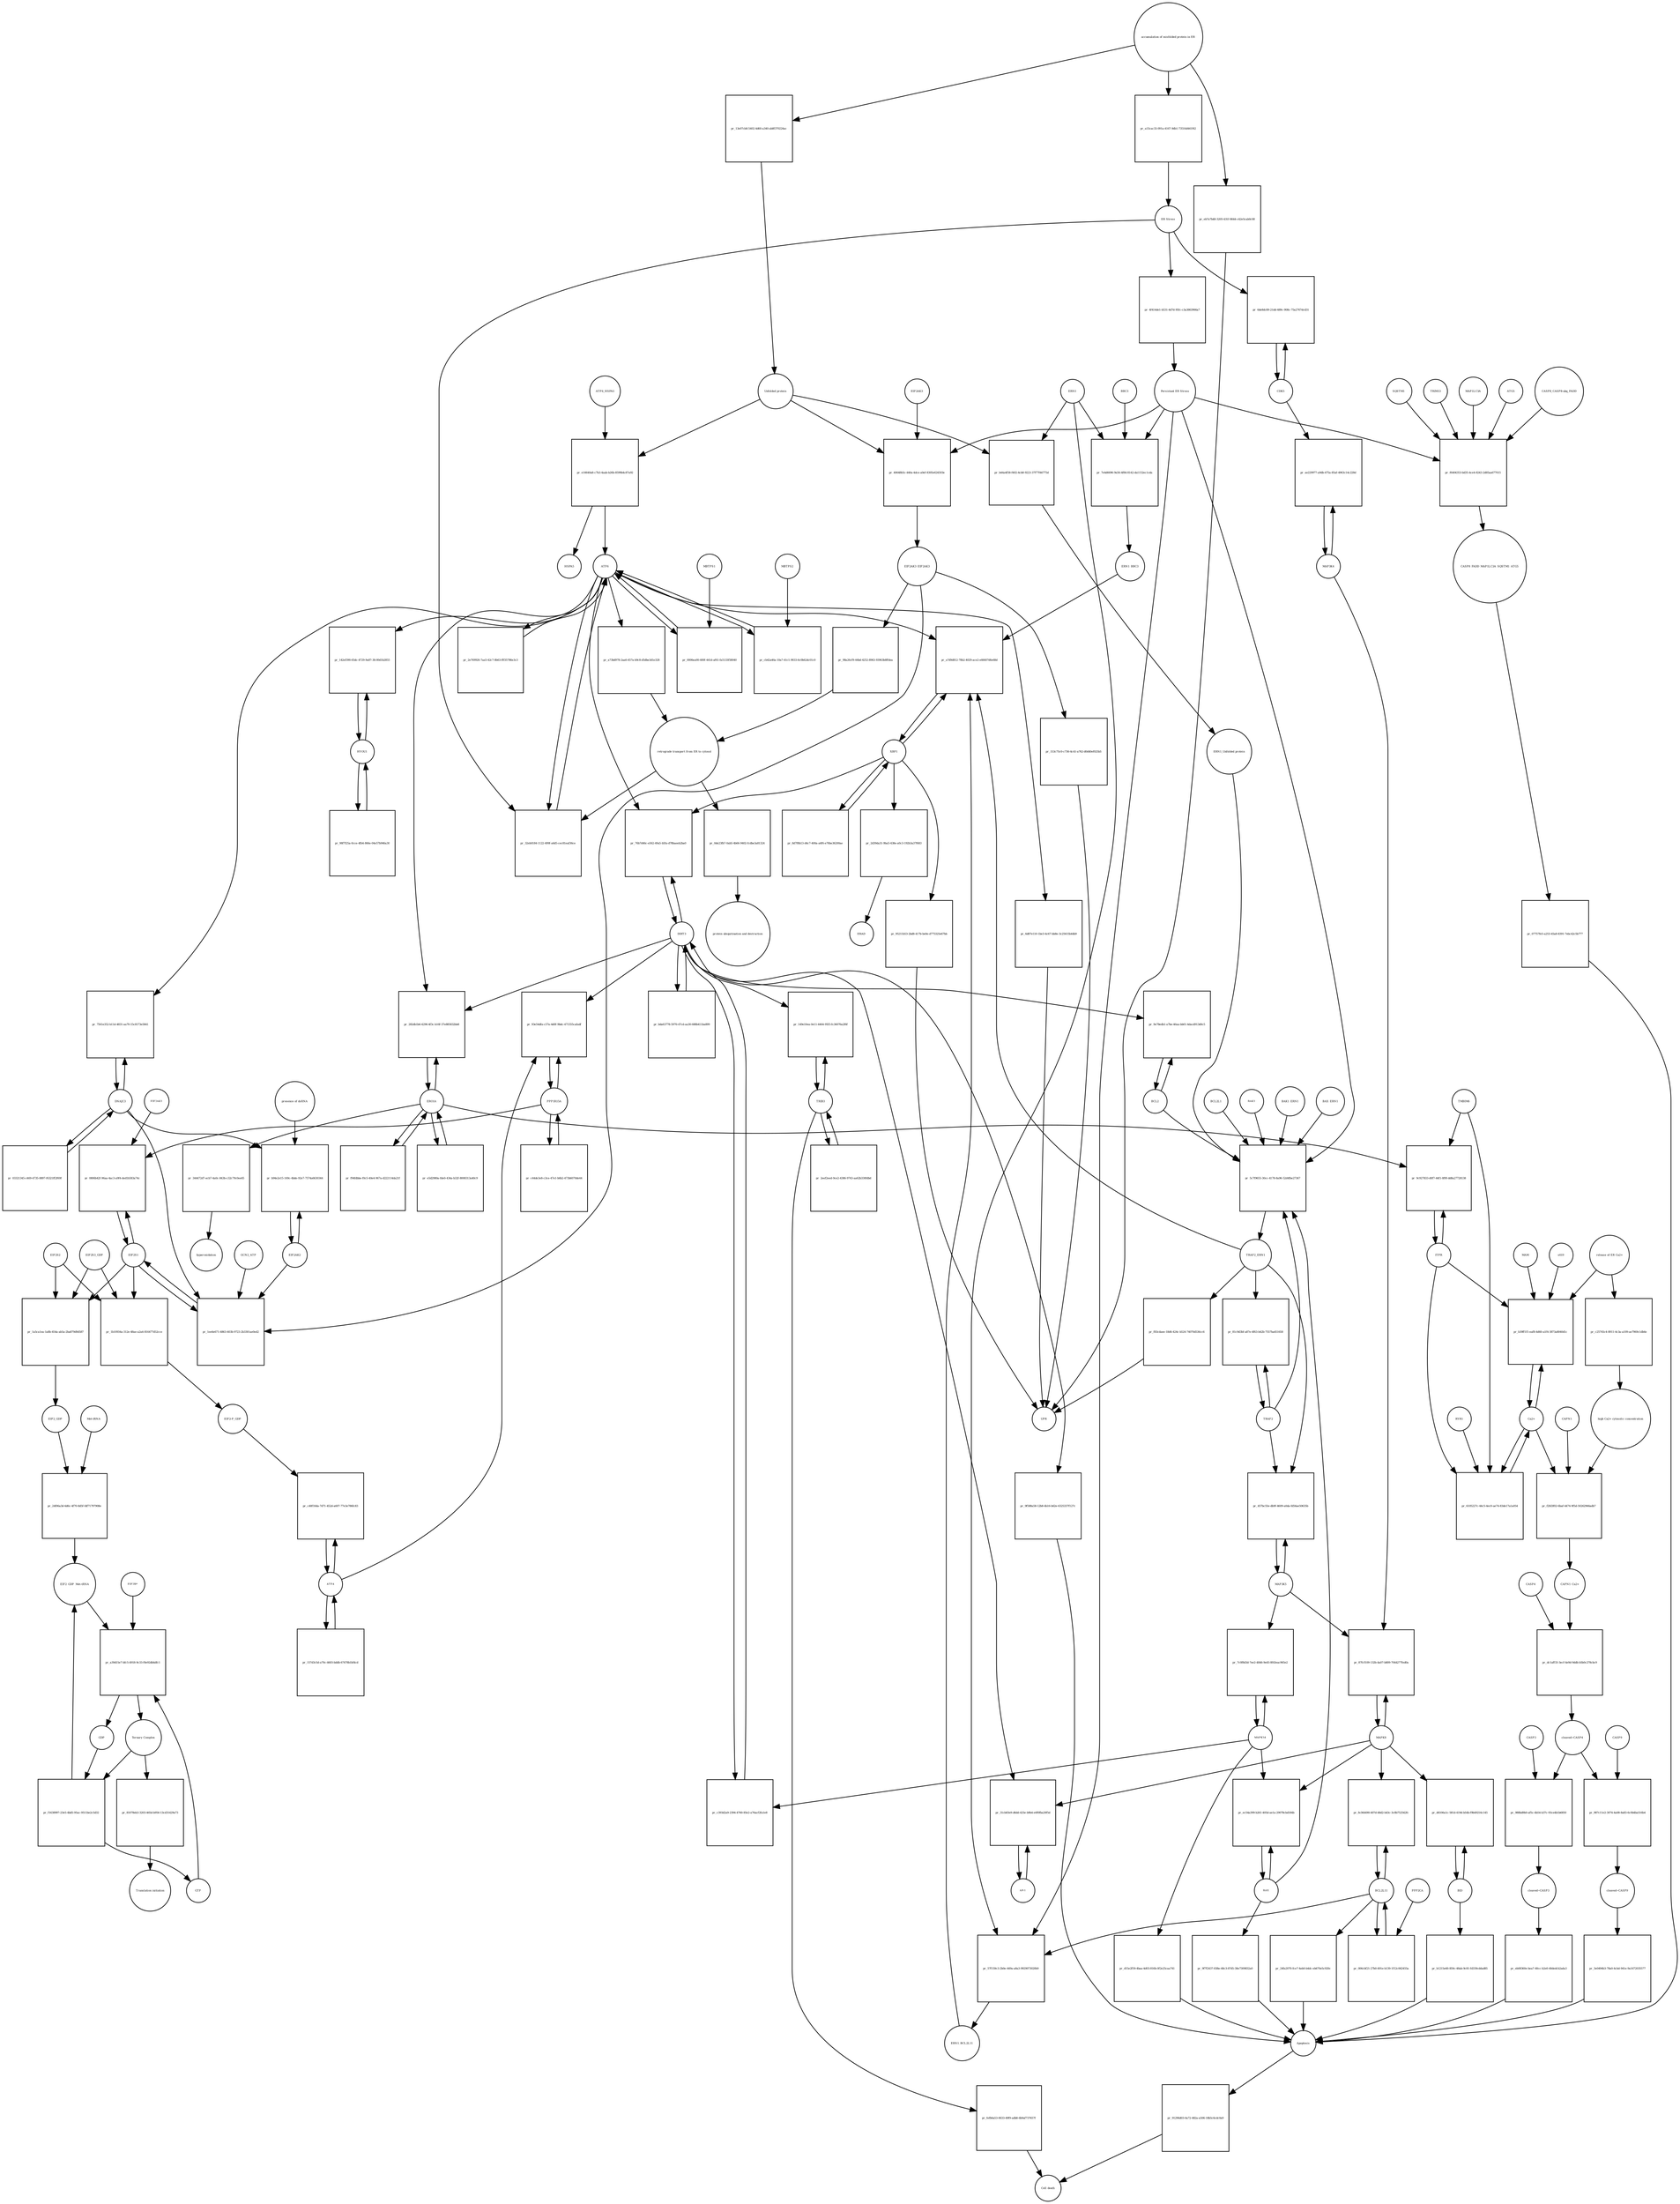 strict digraph  {
ATF6_HSPA5 [annotation="", bipartite=0, cls=complex, fontsize=4, label=ATF6_HSPA5, shape=circle];
"pr_e16640a8-c7b3-4aab-b26b-8599b4c87a92" [annotation="", bipartite=1, cls=process, fontsize=4, label="pr_e16640a8-c7b3-4aab-b26b-8599b4c87a92", shape=square];
ATF6 [annotation="urn_miriam_hgnc.symbol_ATF6", bipartite=0, cls=macromolecule, fontsize=4, label=ATF6, shape=circle];
HSPA5 [annotation="urn_miriam_hgnc.symbol_HSPA5", bipartite=0, cls=macromolecule, fontsize=4, label=HSPA5, shape=circle];
"Unfolded protein" [annotation="", bipartite=0, cls=macromolecule, fontsize=4, label="Unfolded protein", shape=circle];
ERN1 [annotation="urn_miriam_hgnc.symbol_ERN1", bipartite=0, cls=macromolecule, fontsize=4, label=ERN1, shape=circle];
"pr_b44a4f58-f402-4cb8-9223-37f77f46775d" [annotation="", bipartite=1, cls=process, fontsize=4, label="pr_b44a4f58-f402-4cb8-9223-37f77f46775d", shape=square];
"ERN1_Unfolded protein" [annotation="", bipartite=0, cls=complex, fontsize=4, label="ERN1_Unfolded protein", shape=circle];
EIF2AK3_EIF2AK3 [annotation="", bipartite=0, cls=complex, fontsize=4, label=EIF2AK3_EIF2AK3, shape=circle];
"pr_98a26cf9-44bd-4252-8963-93963b8ffdea" [annotation="", bipartite=1, cls=process, fontsize=4, label="pr_98a26cf9-44bd-4252-8963-93963b8ffdea", shape=square];
"retrograde transport from ER to cytosol" [annotation="", bipartite=0, cls=phenotype, fontsize=4, label="retrograde transport from ER to cytosol", shape=circle];
"pr_a73bd978-2aa6-457a-b9c8-d5dbe3d1e328" [annotation="", bipartite=1, cls=process, fontsize=4, label="pr_a73bd978-2aa6-457a-b9c8-d5dbe3d1e328", shape=square];
"pr_0de23fb7-0ab5-4b66-9402-fcdbe3a81324" [annotation="", bipartite=1, cls=process, fontsize=4, label="pr_0de23fb7-0ab5-4b66-9402-fcdbe3a81324", shape=square];
"protein ubiquitination and destruction" [annotation="", bipartite=0, cls=phenotype, fontsize=4, label="protein ubiquitination and destruction", shape=circle];
"pr_5c7f9655-30cc-4178-8a96-52d4fbe27367" [annotation="", bipartite=1, cls=process, fontsize=4, label="pr_5c7f9655-30cc-4178-8a96-52d4fbe27367", shape=square];
TRAF2_ERN1 [annotation="", bipartite=0, cls=complex, fontsize=4, label=TRAF2_ERN1, shape=circle];
BAK1_ERN1 [annotation="", bipartite=0, cls=complex, fontsize=4, label=BAK1_ERN1, shape=circle];
BAX_ERN1 [annotation="", bipartite=0, cls=complex, fontsize=4, label=BAX_ERN1, shape=circle];
BCL2 [annotation="urn_miriam_hgnc.symbol_BCL2", bipartite=0, cls="nucleic acid feature", fontsize=4, label=BCL2, shape=circle];
BCL2L1 [annotation="urn_miriam_hgnc.symbol_BCL2L1", bipartite=0, cls=macromolecule, fontsize=4, label=BCL2L1, shape=circle];
"Persistant ER Stress" [annotation="", bipartite=0, cls=phenotype, fontsize=4, label="Persistant ER Stress", shape=circle];
BAX [annotation="urn_miriam_hgnc.symbol_BAX", bipartite=0, cls=macromolecule, fontsize=4, label=BAX, shape=circle];
BAK1 [annotation="urn_miriam_hgnc.symbol_BAK1", bipartite=0, cls=macromolecule, fontsize=4, label=BAK1, shape=circle];
TRAF2 [annotation="urn_miriam_hgnc.symbol_TRAF2", bipartite=0, cls=macromolecule, fontsize=4, label=TRAF2, shape=circle];
XBP1 [annotation="urn_miriam_hgnc.symbol_XBP1", bipartite=0, cls=macromolecule, fontsize=4, label=XBP1, shape=circle];
"pr_a7d9d812-78b2-4029-ace2-e66607d6e68d" [annotation="", bipartite=1, cls=process, fontsize=4, label="pr_a7d9d812-78b2-4029-ace2-e66607d6e68d", shape=square];
ERN1_BBC3 [annotation="", bipartite=0, cls=complex, fontsize=4, label=ERN1_BBC3, shape=circle];
ERN1_BCL2L11 [annotation="", bipartite=0, cls=complex, fontsize=4, label=ERN1_BCL2L11, shape=circle];
"pr_8d7f8b13-d4c7-400a-a4f6-e76be36200ae" [annotation="", bipartite=1, cls=process, fontsize=4, label="pr_8d7f8b13-d4c7-400a-a4f6-e76be36200ae", shape=square];
"pr_2d39da31-9ba5-438e-a0c3-192b3a37f683" [annotation="", bipartite=1, cls=process, fontsize=4, label="pr_2d39da31-9ba5-438e-a0c3-192b3a37f683", shape=square];
ERAD [annotation="", bipartite=0, cls=phenotype, fontsize=4, label=ERAD, shape=circle];
"pr_95211b53-2bd8-417b-be0e-d775325e67bb" [annotation="", bipartite=1, cls=process, fontsize=4, label="pr_95211b53-2bd8-417b-be0e-d775325e67bb", shape=square];
UPR [annotation="", bipartite=0, cls=phenotype, fontsize=4, label=UPR, shape=circle];
"pr_81c9d3bf-a87e-4f63-b42b-7557ba451658" [annotation="", bipartite=1, cls=process, fontsize=4, label="pr_81c9d3bf-a87e-4f63-b42b-7557ba451658", shape=square];
MAPK8 [annotation="urn_miriam_hgnc.symbol_MAPK8", bipartite=0, cls=macromolecule, fontsize=4, label=MAPK8, shape=circle];
"pr_87fcf109-132b-4a07-b809-7044277fed0a" [annotation="", bipartite=1, cls=process, fontsize=4, label="pr_87fcf109-132b-4a07-b809-7044277fed0a", shape=square];
MAP3K4 [annotation="urn_miriam_hgnc.symbol_MAP3K4", bipartite=0, cls=macromolecule, fontsize=4, label=MAP3K4, shape=circle];
MAP3K5 [annotation="urn_miriam_hgnc.symbol_MAP3K5", bipartite=0, cls=macromolecule, fontsize=4, label=MAP3K5, shape=circle];
MAPK14 [annotation="urn_miriam_hgnc.symbol_MAPK14", bipartite=0, cls=macromolecule, fontsize=4, label=MAPK14, shape=circle];
"pr_7c0f8d3d-7ee2-4846-9e45-8f43eac965e2" [annotation="", bipartite=1, cls=process, fontsize=4, label="pr_7c0f8d3d-7ee2-4846-9e45-8f43eac965e2", shape=square];
"pr_d15e2f59-4baa-4d03-816b-0f2e25caa741" [annotation="", bipartite=1, cls=process, fontsize=4, label="pr_d15e2f59-4baa-4d03-816b-0f2e25caa741", shape=square];
Apoptosis [annotation="", bipartite=0, cls=phenotype, fontsize=4, label=Apoptosis, shape=circle];
DDIT3 [annotation="urn_miriam_hgnc.symbol_DDIT3", bipartite=0, cls=macromolecule, fontsize=4, label=DDIT3, shape=circle];
"pr_c393d2a9-2394-4760-85e2-a76acf2fa1e8" [annotation="", bipartite=1, cls=process, fontsize=4, label="pr_c393d2a9-2394-4760-85e2-a76acf2fa1e8", shape=square];
"pr_9f588a58-12b8-4b16-b62e-6325337f127c" [annotation="", bipartite=1, cls=process, fontsize=4, label="pr_9f588a58-12b8-4b16-b62e-6325337f127c", shape=square];
"pr_9e78edb1-a7be-46aa-bb01-4dacd913d0c5" [annotation="", bipartite=1, cls=process, fontsize=4, label="pr_9e78edb1-a7be-46aa-bb01-4dacd913d0c5", shape=square];
"pr_32eb0184-1122-499f-a6d5-cec81eaf36ce" [annotation="", bipartite=1, cls=process, fontsize=4, label="pr_32eb0184-1122-499f-a6d5-cec81eaf36ce", shape=square];
"ER Stress" [annotation="", bipartite=0, cls=phenotype, fontsize=4, label="ER Stress", shape=circle];
"pr_0006ea00-400f-441d-af61-fa5133f58040" [annotation="", bipartite=1, cls=process, fontsize=4, label="pr_0006ea00-400f-441d-af61-fa5133f58040", shape=square];
MBTPS1 [annotation="urn_miriam_hgnc.symbol_MBTPS1", bipartite=0, cls=macromolecule, fontsize=4, label=MBTPS1, shape=circle];
"pr_cb42a46a-10a7-41c1-9033-6c0b62dc01c0" [annotation="", bipartite=1, cls=process, fontsize=4, label="pr_cb42a46a-10a7-41c1-9033-6c0b62dc01c0", shape=square];
MBTPS2 [annotation="urn_miriam_hgnc.symbol_MBTPS2", bipartite=0, cls=macromolecule, fontsize=4, label=MBTPS2, shape=circle];
"pr_2e769926-7aa5-42c7-8b63-fff35786e3c3" [annotation="", bipartite=1, cls=process, fontsize=4, label="pr_2e769926-7aa5-42c7-8b63-fff35786e3c3", shape=square];
"pr_bda63778-5970-47cd-aa30-688b411ba899" [annotation="", bipartite=1, cls=process, fontsize=4, label="pr_bda63778-5970-47cd-aa30-688b411ba899", shape=square];
"pr_76b7d46c-e562-49a5-b5fa-d78baeeb2ba0" [annotation="", bipartite=1, cls=process, fontsize=4, label="pr_76b7d46c-e562-49a5-b5fa-d78baeeb2ba0", shape=square];
EIF2S1 [annotation="urn_miriam_hgnc.symbol_EIF2S1", bipartite=0, cls=macromolecule, fontsize=4, label=EIF2S1, shape=circle];
"pr_1ee6e671-4863-403b-9723-2b3301ae0ed2" [annotation="", bipartite=1, cls=process, fontsize=4, label="pr_1ee6e671-4863-403b-9723-2b3301ae0ed2", shape=square];
GCN2_ATP [annotation="", bipartite=0, cls=complex, fontsize=4, label=GCN2_ATP, shape=circle];
EIF2AK2 [annotation="urn_miriam_hgnc.symbol_EIF2AK2", bipartite=0, cls=macromolecule, fontsize=4, label=EIF2AK2, shape=circle];
DNAJC3 [annotation="urn_miriam_hgnc.symbol_DNAJC3", bipartite=0, cls=macromolecule, fontsize=4, label=DNAJC3, shape=circle];
EIF2S2 [annotation="urn_miriam_hgnc.symbol_EIF2S2", bipartite=0, cls=macromolecule, fontsize=4, label=EIF2S2, shape=circle];
"pr_1a5ca1ea-1a8b-454a-ab5a-2ba879d9d587" [annotation="", bipartite=1, cls=process, fontsize=4, label="pr_1a5ca1ea-1a8b-454a-ab5a-2ba879d9d587", shape=square];
EIF2S3_GDP [annotation="", bipartite=0, cls=complex, fontsize=4, label=EIF2S3_GDP, shape=circle];
EIF2_GDP [annotation="", bipartite=0, cls=complex, fontsize=4, label=EIF2_GDP, shape=circle];
"EIF2_GDP_Met-tRNA" [annotation="", bipartite=0, cls=complex, fontsize=4, label="EIF2_GDP_Met-tRNA", shape=circle];
"pr_a39d15e7-bfc5-4918-9c33-f0e92db4dfc1" [annotation="", bipartite=1, cls=process, fontsize=4, label="pr_a39d15e7-bfc5-4918-9c33-f0e92db4dfc1", shape=square];
"Ternary Complex" [annotation="", bipartite=0, cls=complex, fontsize=4, label="Ternary Complex", shape=circle];
"EIF2B*" [annotation="", bipartite=0, cls=complex, fontsize=4, label="EIF2B*", shape=circle];
GTP [annotation="urn_miriam_obo.chebi_CHEBI%3A57600", bipartite=0, cls="simple chemical", fontsize=4, label=GTP, shape=circle];
GDP [annotation="urn_miriam_obo.chebi_CHEBI%3A65180", bipartite=0, cls="simple chemical", fontsize=4, label=GDP, shape=circle];
"pr_f1638997-23e5-4bd5-95ac-9511be2c5d32" [annotation="", bipartite=1, cls=process, fontsize=4, label="pr_f1638997-23e5-4bd5-95ac-9511be2c5d32", shape=square];
ATF4 [annotation="urn_miriam_hgnc.symbol_ATF4", bipartite=0, cls=macromolecule, fontsize=4, label=ATF4, shape=circle];
"pr_c40f10da-7d71-452d-a607-77e3e786fc83" [annotation="", bipartite=1, cls=process, fontsize=4, label="pr_c40f10da-7d71-452d-a607-77e3e786fc83", shape=square];
"EIF2-P_GDP" [annotation="", bipartite=0, cls=complex, fontsize=4, label="EIF2-P_GDP", shape=circle];
"pr_157d3c5d-a70c-4603-bddb-67478b1bf4cd" [annotation="", bipartite=1, cls=process, fontsize=4, label="pr_157d3c5d-a70c-4603-bddb-67478b1bf4cd", shape=square];
PPP1R15A [annotation="urn_miriam_hgnc.symbol_PPP1R15A", bipartite=0, cls=macromolecule, fontsize=4, label=PPP1R15A, shape=circle];
"pr_93e54dfa-c57a-4d0f-9bdc-471555cafadf" [annotation="", bipartite=1, cls=process, fontsize=4, label="pr_93e54dfa-c57a-4d0f-9bdc-471555cafadf", shape=square];
"pr_c44de3e8-c3ce-47e1-b6b2-473b6070de44" [annotation="", bipartite=1, cls=process, fontsize=4, label="pr_c44de3e8-c3ce-47e1-b6b2-473b6070de44", shape=square];
"pr_81078eb3-3203-465d-b956-13cd31429a73" [annotation="", bipartite=1, cls=process, fontsize=4, label="pr_81078eb3-3203-465d-b956-13cd31429a73", shape=square];
"Translation initiation" [annotation="", bipartite=0, cls=phenotype, fontsize=4, label="Translation initiation", shape=circle];
"pr_457bc55e-db9f-4609-a0da-fd56ae50635b" [annotation="", bipartite=1, cls=process, fontsize=4, label="pr_457bc55e-db9f-4609-a0da-fd56ae50635b", shape=square];
ERO1A [annotation="urn_miriam_hgnc.symbol_ERO1A", bipartite=0, cls=macromolecule, fontsize=4, label=ERO1A, shape=circle];
"pr_282db1b6-4296-4f3c-b16f-37e885832bb8" [annotation="", bipartite=1, cls=process, fontsize=4, label="pr_282db1b6-4296-4f3c-b16f-37e885832bb8", shape=square];
"pr_e5d2980a-fde0-434a-b32f-8008313a40c9" [annotation="", bipartite=1, cls=process, fontsize=4, label="pr_e5d2980a-fde0-434a-b32f-8008313a40c9", shape=square];
"pr_0806b42f-96aa-4ac3-a9f4-ded1b583a74c" [annotation="", bipartite=1, cls=process, fontsize=4, label="pr_0806b42f-96aa-4ac3-a9f4-ded1b583a74c", shape=square];
EIF2AK1 [annotation="urn_miriam_hgnc.symbol_EIF2AK1", bipartite=0, cls=macromolecule, fontsize=4, label=EIF2AK1, shape=circle];
"pr_ec54a399-b261-405d-ae1a-29078cbd184b" [annotation="", bipartite=1, cls=process, fontsize=4, label="pr_ec54a399-b261-405d-ae1a-29078cbd184b", shape=square];
"pr_9f7f2437-838e-48c3-87d5-38e7309832a0" [annotation="", bipartite=1, cls=process, fontsize=4, label="pr_9f7f2437-838e-48c3-87d5-38e7309832a0", shape=square];
"Ca2+" [annotation="urn_miriam_obo.chebi_CHEBI%3A29108", bipartite=0, cls="simple chemical", fontsize=4, label="Ca2+", shape=circle];
"pr_b39ff1f1-eaf8-4d60-a1f4-3873a8040d1c" [annotation="", bipartite=1, cls=process, fontsize=4, label="pr_b39ff1f1-eaf8-4d60-a1f4-3873a8040d1c", shape=square];
"release of ER Ca2+" [annotation="", bipartite=0, cls=phenotype, fontsize=4, label="release of ER Ca2+", shape=circle];
ITPR [annotation="urn_miriam_hgnc.symbol_ITPR1|urn_miriam_hgnc.symbol_ITPR2|urn_miriam_hgnc.symbol_ITPR3", bipartite=0, cls=macromolecule, fontsize=4, label=ITPR, shape=circle];
MAM [annotation="", bipartite=0, cls=phenotype, fontsize=4, label=MAM, shape=circle];
s619 [annotation="", bipartite=0, cls=complex, fontsize=4, label=s619, shape=circle];
"pr_ae229977-a9db-475a-85af-4963c14c228d" [annotation="", bipartite=1, cls=process, fontsize=4, label="pr_ae229977-a9db-475a-85af-4963c14c228d", shape=square];
CDK5 [annotation="urn_miriam_hgnc.symbol_CDK5", bipartite=0, cls=macromolecule, fontsize=4, label=CDK5, shape=circle];
"pr_6de8dc89-21dd-489c-908c-75a2767dcd31" [annotation="", bipartite=1, cls="uncertain process", fontsize=4, label="pr_6de8dc89-21dd-489c-908c-75a2767dcd31", shape=square];
"pr_91296d03-0a72-482a-a506-18b5c6cdc0a9" [annotation="", bipartite=1, cls=process, fontsize=4, label="pr_91296d03-0a72-482a-a506-18b5c6cdc0a9", shape=square];
"Cell death" [annotation="", bipartite=0, cls=phenotype, fontsize=4, label="Cell death", shape=circle];
"pr_6105227c-44c5-4ec0-ae74-83de17a1a054" [annotation="", bipartite=1, cls=process, fontsize=4, label="pr_6105227c-44c5-4ec0-ae74-83de17a1a054", shape=square];
TMBIM6 [annotation="urn_miriam_hgnc.symbol_TMBIM6", bipartite=0, cls=macromolecule, fontsize=4, label=TMBIM6, shape=circle];
RYR1 [annotation="urn_miriam_hgnc.symbol_RYR1", bipartite=0, cls=macromolecule, fontsize=4, label=RYR1, shape=circle];
EIF2AK3 [annotation="urn_miriam_hgnc.symbol_EIF2AK3", bipartite=0, cls=macromolecule, fontsize=4, label=EIF2AK3, shape=circle];
"pr_40648b5c-440a-4dce-a0ef-8305e624503e" [annotation="", bipartite=1, cls=process, fontsize=4, label="pr_40648b5c-440a-4dce-a0ef-8305e624503e", shape=square];
"pr_344472d7-ecb7-4a0c-843b-c32c79c0ee65" [annotation="", bipartite=1, cls=process, fontsize=4, label="pr_344472d7-ecb7-4a0c-843b-c32c79c0ee65", shape=square];
hyperoxidation [annotation="", bipartite=0, cls=phenotype, fontsize=4, label=hyperoxidation, shape=circle];
"pr_f94fdbbe-f0c5-40e4-967a-d222114da21f" [annotation="", bipartite=1, cls=process, fontsize=4, label="pr_f94fdbbe-f0c5-40e4-967a-d222114da21f", shape=square];
"pr_4f414de1-b531-4d7d-95fc-c3a3863966a7" [annotation="", bipartite=1, cls=process, fontsize=4, label="pr_4f414de1-b531-4d7d-95fc-c3a3863966a7", shape=square];
"CASP8_CASP8-ubq_FADD" [annotation="", bipartite=0, cls=complex, fontsize=4, label="CASP8_CASP8-ubq_FADD", shape=circle];
"pr_f6404353-bd35-4ce4-8243-2d85aa677015" [annotation="", bipartite=1, cls=process, fontsize=4, label="pr_f6404353-bd35-4ce4-8243-2d85aa677015", shape=square];
"SQSTM1 " [annotation="urn_miriam_hgnc.symbol_SQSTM1", bipartite=0, cls=macromolecule, fontsize=4, label="SQSTM1 ", shape=circle];
CASP8_FADD_MAP1LC3A_SQSTM1_ATG5 [annotation="", bipartite=0, cls=complex, fontsize=4, label=CASP8_FADD_MAP1LC3A_SQSTM1_ATG5, shape=circle];
TRIM13 [annotation="urn_miriam_hgnc.symbol_TRIM13", bipartite=0, cls=macromolecule, fontsize=4, label=TRIM13, shape=circle];
MAP1LC3A [annotation="urn_miriam_hgnc.symbol_MAP1LC3A", bipartite=0, cls=macromolecule, fontsize=4, label=MAP1LC3A, shape=circle];
ATG5 [annotation="urn_miriam_hgnc.symbol_ATG5", bipartite=0, cls=macromolecule, fontsize=4, label=ATG5, shape=circle];
"pr_07757fe5-a253-45a8-8391-7ebc42c5b777" [annotation="", bipartite=1, cls=process, fontsize=4, label="pr_07757fe5-a253-45a8-8391-7ebc42c5b777", shape=square];
"AP-1" [annotation="urn_miriam_hgnc.symbol_FOS|urn_miriam_hgnc.symbol_FOSB|urn_miriam_hgnc.symbol_FOSL1|urn_miriam_hgnc.symbol_FOSL2|urn_miriam_hgnc.symbol_JUN|urn_miriam_hgnc.symbol_JUNB|urn_miriam_hgnc.symbol_JUND", bipartite=0, cls=macromolecule, fontsize=4, label="AP-1", shape=circle];
"pr_31cb83e9-d6dd-425e-b9b4-e0f0fba20f5d" [annotation="", bipartite=1, cls=process, fontsize=4, label="pr_31cb83e9-d6dd-425e-b9b4-e0f0fba20f5d", shape=square];
"pr_b94e2e15-169c-4bde-92e7-7574a6630344" [annotation="", bipartite=1, cls=process, fontsize=4, label="pr_b94e2e15-169c-4bde-92e7-7574a6630344", shape=square];
"presence of dsRNA" [annotation="", bipartite=0, cls=phenotype, fontsize=4, label="presence of dsRNA", shape=circle];
"Met-tRNA" [annotation="urn_miriam_hgnc_HGNC%3A34779", bipartite=0, cls="nucleic acid feature", fontsize=4, label="Met-tRNA", shape=circle];
"pr_24f06a3d-6d6c-4f70-8d5f-fdf71797908e" [annotation="", bipartite=1, cls=process, fontsize=4, label="pr_24f06a3d-6d6c-4f70-8d5f-fdf71797908e", shape=square];
"pr_1b10934a-312e-48ae-a2a4-816477d52cce" [annotation="", bipartite=1, cls=process, fontsize=4, label="pr_1b10934a-312e-48ae-a2a4-816477d52cce", shape=square];
"accumulation of misfolded protein in ER" [annotation="", bipartite=0, cls=phenotype, fontsize=4, label="accumulation of misfolded protein in ER", shape=circle];
"pr_13e07cb8-5402-4d60-a340-ab8f370224ac" [annotation="", bipartite=1, cls=process, fontsize=4, label="pr_13e07cb8-5402-4d60-a340-ab8f370224ac", shape=square];
"pr_a15cac33-091a-4167-9db1-73516d441f42" [annotation="", bipartite=1, cls=process, fontsize=4, label="pr_a15cac33-091a-4167-9db1-73516d441f42", shape=square];
"pr_eb7a7b48-3205-431f-8644-c42e5cab0c08" [annotation="", bipartite=1, cls=process, fontsize=4, label="pr_eb7a7b48-3205-431f-8644-c42e5cab0c08", shape=square];
"pr_153c75c0-c736-4c41-a762-d0d40ef025b5" [annotation="", bipartite=1, cls=process, fontsize=4, label="pr_153c75c0-c736-4c41-a762-d0d40ef025b5", shape=square];
"pr_f83cdaee-18d6-424c-b524-74070d536cc6" [annotation="", bipartite=1, cls=process, fontsize=4, label="pr_f83cdaee-18d6-424c-b524-74070d536cc6", shape=square];
"pr_6d87e110-1be3-4c67-bb8e-3c25615b44b9" [annotation="", bipartite=1, cls=process, fontsize=4, label="pr_6d87e110-1be3-4c67-bb8e-3c25615b44b9", shape=square];
BCL2L11 [annotation="urn_miriam_hgnc.symbol_BCL2L11", bipartite=0, cls=macromolecule, fontsize=4, label=BCL2L11, shape=circle];
"pr_fe364490-407d-48d2-b43c-3c8b752542fc" [annotation="", bipartite=1, cls=process, fontsize=4, label="pr_fe364490-407d-48d2-b43c-3c8b752542fc", shape=square];
BID [annotation="urn_miriam_hgnc.symbol_BID", bipartite=0, cls=macromolecule, fontsize=4, label=BID, shape=circle];
"pr_d6106a1c-581d-419d-b54b-f9b49216c145" [annotation="", bipartite=1, cls=process, fontsize=4, label="pr_d6106a1c-581d-419d-b54b-f9b49216c145", shape=square];
"pr_24fa2070-fce7-4eb0-b4dc-eb670e5c920c" [annotation="", bipartite=1, cls=process, fontsize=4, label="pr_24fa2070-fce7-4eb0-b4dc-eb670e5c920c", shape=square];
"pr_b1215e60-859c-48ab-9c81-fd339cddad85" [annotation="", bipartite=1, cls=process, fontsize=4, label="pr_b1215e60-859c-48ab-9c81-fd339cddad85", shape=square];
"pr_57f159c3-2b0e-449a-a8a3-9929073020b9" [annotation="", bipartite=1, cls=process, fontsize=4, label="pr_57f159c3-2b0e-449a-a8a3-9929073020b9", shape=square];
"pr_7e4d6696-9a56-4f84-8142-da1152ec1cda" [annotation="", bipartite=1, cls=process, fontsize=4, label="pr_7e4d6696-9a56-4f84-8142-da1152ec1cda", shape=square];
BBC3 [annotation="urn_miriam_hgnc.symbol_BBC3", bipartite=0, cls=macromolecule, fontsize=4, label=BBC3, shape=circle];
"pr_006cbf21-27b0-491e-b139-1f12c062455a" [annotation="", bipartite=1, cls=process, fontsize=4, label="pr_006cbf21-27b0-491e-b139-1f12c062455a", shape=square];
PPP2CA [annotation="urn_miriam_hgnc.symbol_PPP2CA", bipartite=0, cls=macromolecule, fontsize=4, label=PPP2CA, shape=circle];
TRIB3 [annotation="urn_miriam_hgnc.symbol_TRIB3", bipartite=0, cls=macromolecule, fontsize=4, label=TRIB3, shape=circle];
"pr_149e10ea-0e11-4464-95f3-fc36076a2f6f" [annotation="", bipartite=1, cls=process, fontsize=4, label="pr_149e10ea-0e11-4464-95f3-fc36076a2f6f", shape=square];
"pr_2eef2eed-9ce2-4386-9743-aa62b330fdbd" [annotation="", bipartite=1, cls=process, fontsize=4, label="pr_2eef2eed-9ce2-4386-9743-aa62b330fdbd", shape=square];
"pr_fefb6a53-0633-49f9-adb8-6b9af737657f" [annotation="", bipartite=1, cls=process, fontsize=4, label="pr_fefb6a53-0633-49f9-adb8-6b9af737657f", shape=square];
"pr_c25745c4-8911-4c3a-a109-ae7969c1db6e" [annotation="", bipartite=1, cls=process, fontsize=4, label="pr_c25745c4-8911-4c3a-a109-ae7969c1db6e", shape=square];
"high Ca2+ cytosolic concentration" [annotation="", bipartite=0, cls=phenotype, fontsize=4, label="high Ca2+ cytosolic concentration", shape=circle];
"pr_7561e352-b11d-4831-aa70-15c8173e5841" [annotation="", bipartite=1, cls=process, fontsize=4, label="pr_7561e352-b11d-4831-aa70-15c8173e5841", shape=square];
"pr_03321345-c469-4735-8897-f6321ff2f69f" [annotation="", bipartite=1, cls=process, fontsize=4, label="pr_03321345-c469-4735-8897-f6321ff2f69f", shape=square];
"pr_9c927833-d0f7-44f1-8f9f-dd8a27728138" [annotation="", bipartite=1, cls=process, fontsize=4, label="pr_9c927833-d0f7-44f1-8f9f-dd8a27728138", shape=square];
CASP4 [annotation="urn_miriam_hgnc.symbol_CASP4", bipartite=0, cls=macromolecule, fontsize=4, label=CASP4, shape=circle];
"pr_dc1aff33-3ecf-4e9d-9ddb-b5b0c278cbc9" [annotation="", bipartite=1, cls=process, fontsize=4, label="pr_dc1aff33-3ecf-4e9d-9ddb-b5b0c278cbc9", shape=square];
"cleaved~CASP4" [annotation="urn_miriam_hgnc.symbol_CASP4", bipartite=0, cls=macromolecule, fontsize=4, label="cleaved~CASP4", shape=circle];
"CAPN1_Ca2+" [annotation="", bipartite=0, cls=complex, fontsize=4, label="CAPN1_Ca2+", shape=circle];
CASP3 [annotation="urn_miriam_hgnc.symbol_CASP3", bipartite=0, cls=macromolecule, fontsize=4, label=CASP3, shape=circle];
"pr_988bd9b0-af5c-4b54-b37c-93ce4b1b6850" [annotation="", bipartite=1, cls=process, fontsize=4, label="pr_988bd9b0-af5c-4b54-b37c-93ce4b1b6850", shape=square];
"cleaved~CASP3" [annotation="urn_miriam_hgnc.symbol_CASP3", bipartite=0, cls=macromolecule, fontsize=4, label="cleaved~CASP3", shape=circle];
CASP9 [annotation="urn_miriam_hgnc.symbol_CSAP9", bipartite=0, cls=macromolecule, fontsize=4, label=CASP9, shape=circle];
"pr_987c11e2-3074-4a08-8a83-6c0b4ba516b4" [annotation="", bipartite=1, cls=process, fontsize=4, label="pr_987c11e2-3074-4a08-8a83-6c0b4ba516b4", shape=square];
"cleaved~CASP9" [annotation="urn_miriam_hgnc.symbol_CASP9", bipartite=0, cls=macromolecule, fontsize=4, label="cleaved~CASP9", shape=circle];
CAPN1 [annotation="urn_miriam_hgnc.symbol_CAPN1", bipartite=0, cls=macromolecule, fontsize=4, label=CAPN1, shape=circle];
"pr_f2fd3f02-6baf-4474-9f5d-50262966adb7" [annotation="", bipartite=1, cls=process, fontsize=4, label="pr_f2fd3f02-6baf-4474-9f5d-50262966adb7", shape=square];
"pr_eb08360e-bea7-40cc-b2e0-40dedcb2ada3" [annotation="", bipartite=1, cls=process, fontsize=4, label="pr_eb08360e-bea7-40cc-b2e0-40dedcb2ada3", shape=square];
"pr_3e0494b3-78a0-4cbd-941e-9a1672035577" [annotation="", bipartite=1, cls=process, fontsize=4, label="pr_3e0494b3-78a0-4cbd-941e-9a1672035577", shape=square];
HYOU1 [annotation="urn_miriam_hgnc.symbol_HYOU1", bipartite=0, cls=macromolecule, fontsize=4, label=HYOU1, shape=circle];
"pr_142ef390-65dc-4729-9a87-3fc00d1b2855" [annotation="", bipartite=1, cls=process, fontsize=4, label="pr_142ef390-65dc-4729-9a87-3fc00d1b2855", shape=square];
"pr_98f7f25a-0cce-4fb4-866e-04e57b946a30" [annotation="", bipartite=1, cls=process, fontsize=4, label="pr_98f7f25a-0cce-4fb4-866e-04e57b946a30", shape=square];
ATF6_HSPA5 -> "pr_e16640a8-c7b3-4aab-b26b-8599b4c87a92"  [annotation="", interaction_type=consumption];
"pr_e16640a8-c7b3-4aab-b26b-8599b4c87a92" -> ATF6  [annotation="", interaction_type=production];
"pr_e16640a8-c7b3-4aab-b26b-8599b4c87a92" -> HSPA5  [annotation="", interaction_type=production];
ATF6 -> "pr_a73bd978-2aa6-457a-b9c8-d5dbe3d1e328"  [annotation="", interaction_type=consumption];
ATF6 -> "pr_a7d9d812-78b2-4029-ace2-e66607d6e68d"  [annotation="urn_miriam_pubmed_26587781|urn_miriam_pubmed_23430059", interaction_type=catalysis];
ATF6 -> "pr_32eb0184-1122-499f-a6d5-cec81eaf36ce"  [annotation="", interaction_type=consumption];
ATF6 -> "pr_0006ea00-400f-441d-af61-fa5133f58040"  [annotation="", interaction_type=consumption];
ATF6 -> "pr_cb42a46a-10a7-41c1-9033-6c0b62dc01c0"  [annotation="", interaction_type=consumption];
ATF6 -> "pr_2e769926-7aa5-42c7-8b63-fff35786e3c3"  [annotation="", interaction_type=consumption];
ATF6 -> "pr_76b7d46c-e562-49a5-b5fa-d78baeeb2ba0"  [annotation="urn_miriam_pubmed_26587781|urn_miriam_pubmed_17991856|urn_miriam_pubmed_28843399", interaction_type=catalysis];
ATF6 -> "pr_282db1b6-4296-4f3c-b16f-37e885832bb8"  [annotation="urn_miriam_pubmed_23850759|urn_miriam_pubmed_25387528", interaction_type=catalysis];
ATF6 -> "pr_6d87e110-1be3-4c67-bb8e-3c25615b44b9"  [annotation="", interaction_type=consumption];
ATF6 -> "pr_7561e352-b11d-4831-aa70-15c8173e5841"  [annotation="urn_miriam_pubmed_12601012|urn_miriam_pubmed_18360008", interaction_type=catalysis];
ATF6 -> "pr_142ef390-65dc-4729-9a87-3fc00d1b2855"  [annotation=urn_miriam_pubmed_18360008, interaction_type=catalysis];
"Unfolded protein" -> "pr_e16640a8-c7b3-4aab-b26b-8599b4c87a92"  [annotation="urn_miriam_pubmed_19509052|urn_miriam_pubmed_12847084|urn_miriam_pubmed_23850759", interaction_type=catalysis];
"Unfolded protein" -> "pr_b44a4f58-f402-4cb8-9223-37f77f46775d"  [annotation="", interaction_type=consumption];
"Unfolded protein" -> "pr_40648b5c-440a-4dce-a0ef-8305e624503e"  [annotation=urn_miriam_pubmed_17991856, interaction_type=catalysis];
ERN1 -> "pr_b44a4f58-f402-4cb8-9223-37f77f46775d"  [annotation="", interaction_type=consumption];
ERN1 -> "pr_57f159c3-2b0e-449a-a8a3-9929073020b9"  [annotation="", interaction_type=consumption];
ERN1 -> "pr_7e4d6696-9a56-4f84-8142-da1152ec1cda"  [annotation="", interaction_type=consumption];
"pr_b44a4f58-f402-4cb8-9223-37f77f46775d" -> "ERN1_Unfolded protein"  [annotation="", interaction_type=production];
"ERN1_Unfolded protein" -> "pr_5c7f9655-30cc-4178-8a96-52d4fbe27367"  [annotation="", interaction_type=consumption];
EIF2AK3_EIF2AK3 -> "pr_98a26cf9-44bd-4252-8963-93963b8ffdea"  [annotation="", interaction_type=consumption];
EIF2AK3_EIF2AK3 -> "pr_1ee6e671-4863-403b-9723-2b3301ae0ed2"  [annotation="urn_miriam_pubmed_12667446|urn_miriam_pubmed_16246152|urn_miriam_pubmed_12601012|urn_miriam_pubmed_23850759|urn_miriam_pubmed_18360008|urn_miriam_pubmed_26587781", interaction_type=catalysis];
EIF2AK3_EIF2AK3 -> "pr_153c75c0-c736-4c41-a762-d0d40ef025b5"  [annotation="", interaction_type=consumption];
"pr_98a26cf9-44bd-4252-8963-93963b8ffdea" -> "retrograde transport from ER to cytosol"  [annotation="", interaction_type=production];
"retrograde transport from ER to cytosol" -> "pr_0de23fb7-0ab5-4b66-9402-fcdbe3a81324"  [annotation="", interaction_type=consumption];
"retrograde transport from ER to cytosol" -> "pr_32eb0184-1122-499f-a6d5-cec81eaf36ce"  [annotation="urn_miriam_pubmed_18360008|urn_miriam_pubmed_17991856|urn_miriam_pubmed_26587781|urn_miriam_pubmed_12847084", interaction_type=inhibition];
"pr_a73bd978-2aa6-457a-b9c8-d5dbe3d1e328" -> "retrograde transport from ER to cytosol"  [annotation="", interaction_type=production];
"pr_0de23fb7-0ab5-4b66-9402-fcdbe3a81324" -> "protein ubiquitination and destruction"  [annotation="", interaction_type=production];
"pr_5c7f9655-30cc-4178-8a96-52d4fbe27367" -> TRAF2_ERN1  [annotation="", interaction_type=production];
TRAF2_ERN1 -> "pr_a7d9d812-78b2-4029-ace2-e66607d6e68d"  [annotation="urn_miriam_pubmed_26587781|urn_miriam_pubmed_23430059", interaction_type=catalysis];
TRAF2_ERN1 -> "pr_81c9d3bf-a87e-4f63-b42b-7557ba451658"  [annotation=urn_miriam_pubmed_23850759, interaction_type=catalysis];
TRAF2_ERN1 -> "pr_457bc55e-db9f-4609-a0da-fd56ae50635b"  [annotation=urn_miriam_pubmed_23850759, interaction_type=catalysis];
TRAF2_ERN1 -> "pr_f83cdaee-18d6-424c-b524-74070d536cc6"  [annotation="", interaction_type=consumption];
BAK1_ERN1 -> "pr_5c7f9655-30cc-4178-8a96-52d4fbe27367"  [annotation="urn_miriam_pubmed_23850759|urn_miriam_pubmed_23430059|urn_miriam_pubmed_26587781", interaction_type=catalysis];
BAX_ERN1 -> "pr_5c7f9655-30cc-4178-8a96-52d4fbe27367"  [annotation="urn_miriam_pubmed_23850759|urn_miriam_pubmed_23430059|urn_miriam_pubmed_26587781", interaction_type=catalysis];
BCL2 -> "pr_5c7f9655-30cc-4178-8a96-52d4fbe27367"  [annotation="urn_miriam_pubmed_23850759|urn_miriam_pubmed_23430059|urn_miriam_pubmed_26587781", interaction_type=inhibition];
BCL2 -> "pr_9e78edb1-a7be-46aa-bb01-4dacd913d0c5"  [annotation="", interaction_type=consumption];
BCL2L1 -> "pr_5c7f9655-30cc-4178-8a96-52d4fbe27367"  [annotation="urn_miriam_pubmed_23850759|urn_miriam_pubmed_23430059|urn_miriam_pubmed_26587781", interaction_type=inhibition];
"Persistant ER Stress" -> "pr_5c7f9655-30cc-4178-8a96-52d4fbe27367"  [annotation="urn_miriam_pubmed_23850759|urn_miriam_pubmed_23430059|urn_miriam_pubmed_26587781", interaction_type=inhibition];
"Persistant ER Stress" -> "pr_40648b5c-440a-4dce-a0ef-8305e624503e"  [annotation=urn_miriam_pubmed_17991856, interaction_type=catalysis];
"Persistant ER Stress" -> "pr_f6404353-bd35-4ce4-8243-2d85aa677015"  [annotation=urn_miriam_pubmed_17991856, interaction_type=catalysis];
"Persistant ER Stress" -> "pr_57f159c3-2b0e-449a-a8a3-9929073020b9"  [annotation="urn_miriam_pubmed_23850759|urn_miriam_pubmed_23430059|urn_miriam_pubmed_26587781", interaction_type=inhibition];
"Persistant ER Stress" -> "pr_7e4d6696-9a56-4f84-8142-da1152ec1cda"  [annotation="urn_miriam_pubmed_23430059|urn_miriam_pubmed_17991856", interaction_type=inhibition];
BAX -> "pr_5c7f9655-30cc-4178-8a96-52d4fbe27367"  [annotation="urn_miriam_pubmed_23850759|urn_miriam_pubmed_23430059|urn_miriam_pubmed_26587781", interaction_type=catalysis];
BAX -> "pr_ec54a399-b261-405d-ae1a-29078cbd184b"  [annotation="", interaction_type=consumption];
BAX -> "pr_9f7f2437-838e-48c3-87d5-38e7309832a0"  [annotation="", interaction_type=consumption];
BAK1 -> "pr_5c7f9655-30cc-4178-8a96-52d4fbe27367"  [annotation="urn_miriam_pubmed_23850759|urn_miriam_pubmed_23430059|urn_miriam_pubmed_26587781", interaction_type=catalysis];
TRAF2 -> "pr_5c7f9655-30cc-4178-8a96-52d4fbe27367"  [annotation="", interaction_type=consumption];
TRAF2 -> "pr_81c9d3bf-a87e-4f63-b42b-7557ba451658"  [annotation="", interaction_type=consumption];
TRAF2 -> "pr_457bc55e-db9f-4609-a0da-fd56ae50635b"  [annotation=urn_miriam_pubmed_23850759, interaction_type=catalysis];
XBP1 -> "pr_a7d9d812-78b2-4029-ace2-e66607d6e68d"  [annotation="", interaction_type=consumption];
XBP1 -> "pr_8d7f8b13-d4c7-400a-a4f6-e76be36200ae"  [annotation="", interaction_type=consumption];
XBP1 -> "pr_2d39da31-9ba5-438e-a0c3-192b3a37f683"  [annotation="", interaction_type=consumption];
XBP1 -> "pr_95211b53-2bd8-417b-be0e-d775325e67bb"  [annotation="", interaction_type=consumption];
XBP1 -> "pr_76b7d46c-e562-49a5-b5fa-d78baeeb2ba0"  [annotation="urn_miriam_pubmed_26587781|urn_miriam_pubmed_17991856|urn_miriam_pubmed_28843399", interaction_type=catalysis];
"pr_a7d9d812-78b2-4029-ace2-e66607d6e68d" -> XBP1  [annotation="", interaction_type=production];
ERN1_BBC3 -> "pr_a7d9d812-78b2-4029-ace2-e66607d6e68d"  [annotation="urn_miriam_pubmed_26587781|urn_miriam_pubmed_23430059", interaction_type=catalysis];
ERN1_BCL2L11 -> "pr_a7d9d812-78b2-4029-ace2-e66607d6e68d"  [annotation="urn_miriam_pubmed_26587781|urn_miriam_pubmed_23430059", interaction_type=catalysis];
"pr_8d7f8b13-d4c7-400a-a4f6-e76be36200ae" -> XBP1  [annotation="", interaction_type=production];
"pr_2d39da31-9ba5-438e-a0c3-192b3a37f683" -> ERAD  [annotation="", interaction_type=production];
"pr_95211b53-2bd8-417b-be0e-d775325e67bb" -> UPR  [annotation="", interaction_type=production];
"pr_81c9d3bf-a87e-4f63-b42b-7557ba451658" -> TRAF2  [annotation="", interaction_type=production];
MAPK8 -> "pr_87fcf109-132b-4a07-b809-7044277fed0a"  [annotation="", interaction_type=consumption];
MAPK8 -> "pr_ec54a399-b261-405d-ae1a-29078cbd184b"  [annotation="urn_miriam_pubmed_18191217|urn_miriam_pubmed_23430059", interaction_type=catalysis];
MAPK8 -> "pr_31cb83e9-d6dd-425e-b9b4-e0f0fba20f5d"  [annotation="urn_miriam_pubmed_26618107|urn_miriam_pubmed_26587781|urn_miriam_pubmed_23850759", interaction_type=catalysis];
MAPK8 -> "pr_fe364490-407d-48d2-b43c-3c8b752542fc"  [annotation="urn_miriam_pubmed_26018731|urn_miriam_pubmed_23850759", interaction_type=catalysis];
MAPK8 -> "pr_d6106a1c-581d-419d-b54b-f9b49216c145"  [annotation="urn_miriam_pubmed_23430059|urn_miriam_pubmed_11583631", interaction_type=catalysis];
"pr_87fcf109-132b-4a07-b809-7044277fed0a" -> MAPK8  [annotation="", interaction_type=production];
MAP3K4 -> "pr_87fcf109-132b-4a07-b809-7044277fed0a"  [annotation="urn_miriam_pubmed_18191217|urn_miriam_pubmed_23850759|urn_miriam_pubmed_26587781", interaction_type=catalysis];
MAP3K4 -> "pr_ae229977-a9db-475a-85af-4963c14c228d"  [annotation="", interaction_type=consumption];
MAP3K5 -> "pr_87fcf109-132b-4a07-b809-7044277fed0a"  [annotation="urn_miriam_pubmed_18191217|urn_miriam_pubmed_23850759|urn_miriam_pubmed_26587781", interaction_type=catalysis];
MAP3K5 -> "pr_7c0f8d3d-7ee2-4846-9e45-8f43eac965e2"  [annotation="urn_miriam_pubmed_23850759|urn_miriam_pubmed_12215209", interaction_type=catalysis];
MAP3K5 -> "pr_457bc55e-db9f-4609-a0da-fd56ae50635b"  [annotation="", interaction_type=consumption];
MAPK14 -> "pr_7c0f8d3d-7ee2-4846-9e45-8f43eac965e2"  [annotation="", interaction_type=consumption];
MAPK14 -> "pr_d15e2f59-4baa-4d03-816b-0f2e25caa741"  [annotation="", interaction_type=consumption];
MAPK14 -> "pr_c393d2a9-2394-4760-85e2-a76acf2fa1e8"  [annotation="urn_miriam_pubmed_23850759|urn_miriam_pubmed_23430059|urn_miriam_pubmed_26137585", interaction_type=catalysis];
MAPK14 -> "pr_ec54a399-b261-405d-ae1a-29078cbd184b"  [annotation="urn_miriam_pubmed_18191217|urn_miriam_pubmed_23430059", interaction_type=catalysis];
"pr_7c0f8d3d-7ee2-4846-9e45-8f43eac965e2" -> MAPK14  [annotation="", interaction_type=production];
"pr_d15e2f59-4baa-4d03-816b-0f2e25caa741" -> Apoptosis  [annotation="", interaction_type=production];
Apoptosis -> "pr_91296d03-0a72-482a-a506-18b5c6cdc0a9"  [annotation="", interaction_type=consumption];
DDIT3 -> "pr_c393d2a9-2394-4760-85e2-a76acf2fa1e8"  [annotation="", interaction_type=consumption];
DDIT3 -> "pr_9f588a58-12b8-4b16-b62e-6325337f127c"  [annotation="", interaction_type=consumption];
DDIT3 -> "pr_9e78edb1-a7be-46aa-bb01-4dacd913d0c5"  [annotation="urn_miriam_pubmed_30662442|urn_miriam_pubmed_23850759", interaction_type=inhibition];
DDIT3 -> "pr_bda63778-5970-47cd-aa30-688b411ba899"  [annotation="", interaction_type=consumption];
DDIT3 -> "pr_76b7d46c-e562-49a5-b5fa-d78baeeb2ba0"  [annotation="", interaction_type=consumption];
DDIT3 -> "pr_93e54dfa-c57a-4d0f-9bdc-471555cafadf"  [annotation="urn_miriam_pubmed_23850759|urn_miriam_pubmed_31638256", interaction_type=catalysis];
DDIT3 -> "pr_282db1b6-4296-4f3c-b16f-37e885832bb8"  [annotation="urn_miriam_pubmed_23850759|urn_miriam_pubmed_25387528", interaction_type=catalysis];
DDIT3 -> "pr_31cb83e9-d6dd-425e-b9b4-e0f0fba20f5d"  [annotation="urn_miriam_pubmed_26618107|urn_miriam_pubmed_26587781|urn_miriam_pubmed_23850759", interaction_type=catalysis];
DDIT3 -> "pr_149e10ea-0e11-4464-95f3-fc36076a2f6f"  [annotation="urn_miriam_pubmed_23430059|urn_miriam_pubmed_18940792", interaction_type=catalysis];
"pr_c393d2a9-2394-4760-85e2-a76acf2fa1e8" -> DDIT3  [annotation="", interaction_type=production];
"pr_9f588a58-12b8-4b16-b62e-6325337f127c" -> Apoptosis  [annotation="", interaction_type=production];
"pr_9e78edb1-a7be-46aa-bb01-4dacd913d0c5" -> BCL2  [annotation="", interaction_type=production];
"pr_32eb0184-1122-499f-a6d5-cec81eaf36ce" -> ATF6  [annotation="", interaction_type=production];
"ER Stress" -> "pr_32eb0184-1122-499f-a6d5-cec81eaf36ce"  [annotation="urn_miriam_pubmed_18360008|urn_miriam_pubmed_17991856|urn_miriam_pubmed_26587781|urn_miriam_pubmed_12847084", interaction_type=catalysis];
"ER Stress" -> "pr_6de8dc89-21dd-489c-908c-75a2767dcd31"  [annotation=urn_miriam_pubmed_22388889, interaction_type=catalysis];
"ER Stress" -> "pr_4f414de1-b531-4d7d-95fc-c3a3863966a7"  [annotation="", interaction_type=consumption];
"pr_0006ea00-400f-441d-af61-fa5133f58040" -> ATF6  [annotation="", interaction_type=production];
MBTPS1 -> "pr_0006ea00-400f-441d-af61-fa5133f58040"  [annotation="urn_miriam_pubmed_18360008|urn_miriam_pubmed_17991856|urn_miriam_pubmed_26587781|urn_miriam_pubmed_23850759", interaction_type=catalysis];
"pr_cb42a46a-10a7-41c1-9033-6c0b62dc01c0" -> ATF6  [annotation="", interaction_type=production];
MBTPS2 -> "pr_cb42a46a-10a7-41c1-9033-6c0b62dc01c0"  [annotation="urn_miriam_pubmed_23850759|urn_miriam_pubmed_26587781|urn_miriam_pubmed_17991856|urn_miriam_pubmed_18360008", interaction_type=catalysis];
"pr_2e769926-7aa5-42c7-8b63-fff35786e3c3" -> ATF6  [annotation="", interaction_type=production];
"pr_bda63778-5970-47cd-aa30-688b411ba899" -> DDIT3  [annotation="", interaction_type=production];
"pr_76b7d46c-e562-49a5-b5fa-d78baeeb2ba0" -> DDIT3  [annotation="", interaction_type=production];
EIF2S1 -> "pr_1ee6e671-4863-403b-9723-2b3301ae0ed2"  [annotation="", interaction_type=consumption];
EIF2S1 -> "pr_1a5ca1ea-1a8b-454a-ab5a-2ba879d9d587"  [annotation="", interaction_type=consumption];
EIF2S1 -> "pr_0806b42f-96aa-4ac3-a9f4-ded1b583a74c"  [annotation="", interaction_type=consumption];
EIF2S1 -> "pr_1b10934a-312e-48ae-a2a4-816477d52cce"  [annotation="", interaction_type=consumption];
"pr_1ee6e671-4863-403b-9723-2b3301ae0ed2" -> EIF2S1  [annotation="", interaction_type=production];
GCN2_ATP -> "pr_1ee6e671-4863-403b-9723-2b3301ae0ed2"  [annotation="urn_miriam_pubmed_12667446|urn_miriam_pubmed_16246152|urn_miriam_pubmed_12601012|urn_miriam_pubmed_23850759|urn_miriam_pubmed_18360008|urn_miriam_pubmed_26587781", interaction_type=catalysis];
EIF2AK2 -> "pr_1ee6e671-4863-403b-9723-2b3301ae0ed2"  [annotation="urn_miriam_pubmed_12667446|urn_miriam_pubmed_16246152|urn_miriam_pubmed_12601012|urn_miriam_pubmed_23850759|urn_miriam_pubmed_18360008|urn_miriam_pubmed_26587781", interaction_type=catalysis];
EIF2AK2 -> "pr_b94e2e15-169c-4bde-92e7-7574a6630344"  [annotation="", interaction_type=consumption];
DNAJC3 -> "pr_1ee6e671-4863-403b-9723-2b3301ae0ed2"  [annotation="urn_miriam_pubmed_12667446|urn_miriam_pubmed_16246152|urn_miriam_pubmed_12601012|urn_miriam_pubmed_23850759|urn_miriam_pubmed_18360008|urn_miriam_pubmed_26587781", interaction_type=inhibition];
DNAJC3 -> "pr_b94e2e15-169c-4bde-92e7-7574a6630344"  [annotation="urn_miriam_pubmed_12601012|urn_miriam_pubmed_26587781|urn_miriam_pubmed_23850759", interaction_type=inhibition];
DNAJC3 -> "pr_7561e352-b11d-4831-aa70-15c8173e5841"  [annotation="", interaction_type=consumption];
DNAJC3 -> "pr_03321345-c469-4735-8897-f6321ff2f69f"  [annotation="", interaction_type=consumption];
EIF2S2 -> "pr_1a5ca1ea-1a8b-454a-ab5a-2ba879d9d587"  [annotation="", interaction_type=consumption];
EIF2S2 -> "pr_1b10934a-312e-48ae-a2a4-816477d52cce"  [annotation="", interaction_type=consumption];
"pr_1a5ca1ea-1a8b-454a-ab5a-2ba879d9d587" -> EIF2_GDP  [annotation="", interaction_type=production];
EIF2S3_GDP -> "pr_1a5ca1ea-1a8b-454a-ab5a-2ba879d9d587"  [annotation="", interaction_type=consumption];
EIF2S3_GDP -> "pr_1b10934a-312e-48ae-a2a4-816477d52cce"  [annotation="", interaction_type=consumption];
EIF2_GDP -> "pr_24f06a3d-6d6c-4f70-8d5f-fdf71797908e"  [annotation="", interaction_type=consumption];
"EIF2_GDP_Met-tRNA" -> "pr_a39d15e7-bfc5-4918-9c33-f0e92db4dfc1"  [annotation="", interaction_type=consumption];
"pr_a39d15e7-bfc5-4918-9c33-f0e92db4dfc1" -> "Ternary Complex"  [annotation="", interaction_type=production];
"pr_a39d15e7-bfc5-4918-9c33-f0e92db4dfc1" -> GDP  [annotation="", interaction_type=production];
"Ternary Complex" -> "pr_f1638997-23e5-4bd5-95ac-9511be2c5d32"  [annotation="", interaction_type=consumption];
"Ternary Complex" -> "pr_81078eb3-3203-465d-b956-13cd31429a73"  [annotation="", interaction_type=consumption];
"EIF2B*" -> "pr_a39d15e7-bfc5-4918-9c33-f0e92db4dfc1"  [annotation="urn_miriam_pubmed_23850759|urn_miriam_pubmed_16246152", interaction_type=catalysis];
GTP -> "pr_a39d15e7-bfc5-4918-9c33-f0e92db4dfc1"  [annotation="", interaction_type=consumption];
GDP -> "pr_f1638997-23e5-4bd5-95ac-9511be2c5d32"  [annotation="", interaction_type=consumption];
"pr_f1638997-23e5-4bd5-95ac-9511be2c5d32" -> "EIF2_GDP_Met-tRNA"  [annotation="", interaction_type=production];
"pr_f1638997-23e5-4bd5-95ac-9511be2c5d32" -> GTP  [annotation="", interaction_type=production];
ATF4 -> "pr_c40f10da-7d71-452d-a607-77e3e786fc83"  [annotation="", interaction_type=consumption];
ATF4 -> "pr_157d3c5d-a70c-4603-bddb-67478b1bf4cd"  [annotation="", interaction_type=consumption];
ATF4 -> "pr_93e54dfa-c57a-4d0f-9bdc-471555cafadf"  [annotation="urn_miriam_pubmed_23850759|urn_miriam_pubmed_31638256", interaction_type=catalysis];
"pr_c40f10da-7d71-452d-a607-77e3e786fc83" -> ATF4  [annotation="", interaction_type=production];
"EIF2-P_GDP" -> "pr_c40f10da-7d71-452d-a607-77e3e786fc83"  [annotation="urn_miriam_pubmed_15277680|urn_miriam_pubmed_16246152|urn_miriam_pubmed_23850759", interaction_type=catalysis];
"pr_157d3c5d-a70c-4603-bddb-67478b1bf4cd" -> ATF4  [annotation="", interaction_type=production];
PPP1R15A -> "pr_93e54dfa-c57a-4d0f-9bdc-471555cafadf"  [annotation="", interaction_type=consumption];
PPP1R15A -> "pr_c44de3e8-c3ce-47e1-b6b2-473b6070de44"  [annotation="", interaction_type=consumption];
PPP1R15A -> "pr_0806b42f-96aa-4ac3-a9f4-ded1b583a74c"  [annotation="urn_miriam_pubmed_23850759|urn_miriam_pubmed_12667446|urn_miriam_pubmed_16246152|urn_miriam_pubmed_12601012", interaction_type=catalysis];
"pr_93e54dfa-c57a-4d0f-9bdc-471555cafadf" -> PPP1R15A  [annotation="", interaction_type=production];
"pr_c44de3e8-c3ce-47e1-b6b2-473b6070de44" -> PPP1R15A  [annotation="", interaction_type=production];
"pr_81078eb3-3203-465d-b956-13cd31429a73" -> "Translation initiation"  [annotation="", interaction_type=production];
"pr_457bc55e-db9f-4609-a0da-fd56ae50635b" -> MAP3K5  [annotation="", interaction_type=production];
ERO1A -> "pr_282db1b6-4296-4f3c-b16f-37e885832bb8"  [annotation="", interaction_type=consumption];
ERO1A -> "pr_e5d2980a-fde0-434a-b32f-8008313a40c9"  [annotation="", interaction_type=consumption];
ERO1A -> "pr_344472d7-ecb7-4a0c-843b-c32c79c0ee65"  [annotation="", interaction_type=consumption];
ERO1A -> "pr_f94fdbbe-f0c5-40e4-967a-d222114da21f"  [annotation="", interaction_type=consumption];
ERO1A -> "pr_9c927833-d0f7-44f1-8f9f-dd8a27728138"  [annotation="urn_miriam_pubmed_23850759|urn_miriam_pubmed_23430059", interaction_type=catalysis];
"pr_282db1b6-4296-4f3c-b16f-37e885832bb8" -> ERO1A  [annotation="", interaction_type=production];
"pr_e5d2980a-fde0-434a-b32f-8008313a40c9" -> ERO1A  [annotation="", interaction_type=production];
"pr_0806b42f-96aa-4ac3-a9f4-ded1b583a74c" -> EIF2S1  [annotation="", interaction_type=production];
EIF2AK1 -> "pr_0806b42f-96aa-4ac3-a9f4-ded1b583a74c"  [annotation="urn_miriam_pubmed_23850759|urn_miriam_pubmed_12667446|urn_miriam_pubmed_16246152|urn_miriam_pubmed_12601012", interaction_type=catalysis];
"pr_ec54a399-b261-405d-ae1a-29078cbd184b" -> BAX  [annotation="", interaction_type=production];
"pr_9f7f2437-838e-48c3-87d5-38e7309832a0" -> Apoptosis  [annotation="", interaction_type=production];
"Ca2+" -> "pr_b39ff1f1-eaf8-4d60-a1f4-3873a8040d1c"  [annotation="", interaction_type=consumption];
"Ca2+" -> "pr_6105227c-44c5-4ec0-ae74-83de17a1a054"  [annotation="", interaction_type=consumption];
"Ca2+" -> "pr_f2fd3f02-6baf-4474-9f5d-50262966adb7"  [annotation="", interaction_type=consumption];
"pr_b39ff1f1-eaf8-4d60-a1f4-3873a8040d1c" -> "Ca2+"  [annotation="", interaction_type=production];
"release of ER Ca2+" -> "pr_b39ff1f1-eaf8-4d60-a1f4-3873a8040d1c"  [annotation=urn_miriam_pubmed_23850759, interaction_type=catalysis];
"release of ER Ca2+" -> "pr_c25745c4-8911-4c3a-a109-ae7969c1db6e"  [annotation="", interaction_type=consumption];
ITPR -> "pr_b39ff1f1-eaf8-4d60-a1f4-3873a8040d1c"  [annotation=urn_miriam_pubmed_23850759, interaction_type=catalysis];
ITPR -> "pr_6105227c-44c5-4ec0-ae74-83de17a1a054"  [annotation=urn_miriam_pubmed_23850759, interaction_type=catalysis];
ITPR -> "pr_9c927833-d0f7-44f1-8f9f-dd8a27728138"  [annotation="", interaction_type=consumption];
MAM -> "pr_b39ff1f1-eaf8-4d60-a1f4-3873a8040d1c"  [annotation=urn_miriam_pubmed_23850759, interaction_type=catalysis];
s619 -> "pr_b39ff1f1-eaf8-4d60-a1f4-3873a8040d1c"  [annotation=urn_miriam_pubmed_23850759, interaction_type=catalysis];
"pr_ae229977-a9db-475a-85af-4963c14c228d" -> MAP3K4  [annotation="", interaction_type=production];
CDK5 -> "pr_ae229977-a9db-475a-85af-4963c14c228d"  [annotation=urn_miriam_pubmed_22388889, interaction_type=catalysis];
CDK5 -> "pr_6de8dc89-21dd-489c-908c-75a2767dcd31"  [annotation="", interaction_type=consumption];
"pr_6de8dc89-21dd-489c-908c-75a2767dcd31" -> CDK5  [annotation="", interaction_type=production];
"pr_91296d03-0a72-482a-a506-18b5c6cdc0a9" -> "Cell death"  [annotation="", interaction_type=production];
"pr_6105227c-44c5-4ec0-ae74-83de17a1a054" -> "Ca2+"  [annotation="", interaction_type=production];
TMBIM6 -> "pr_6105227c-44c5-4ec0-ae74-83de17a1a054"  [annotation=urn_miriam_pubmed_23850759, interaction_type=catalysis];
TMBIM6 -> "pr_9c927833-d0f7-44f1-8f9f-dd8a27728138"  [annotation="urn_miriam_pubmed_23850759|urn_miriam_pubmed_23430059", interaction_type=catalysis];
RYR1 -> "pr_6105227c-44c5-4ec0-ae74-83de17a1a054"  [annotation=urn_miriam_pubmed_23850759, interaction_type=catalysis];
EIF2AK3 -> "pr_40648b5c-440a-4dce-a0ef-8305e624503e"  [annotation="", interaction_type=consumption];
"pr_40648b5c-440a-4dce-a0ef-8305e624503e" -> EIF2AK3_EIF2AK3  [annotation="", interaction_type=production];
"pr_344472d7-ecb7-4a0c-843b-c32c79c0ee65" -> hyperoxidation  [annotation="", interaction_type=production];
"pr_f94fdbbe-f0c5-40e4-967a-d222114da21f" -> ERO1A  [annotation="", interaction_type=production];
"pr_4f414de1-b531-4d7d-95fc-c3a3863966a7" -> "Persistant ER Stress"  [annotation="", interaction_type=production];
"CASP8_CASP8-ubq_FADD" -> "pr_f6404353-bd35-4ce4-8243-2d85aa677015"  [annotation="", interaction_type=consumption];
"pr_f6404353-bd35-4ce4-8243-2d85aa677015" -> CASP8_FADD_MAP1LC3A_SQSTM1_ATG5  [annotation="", interaction_type=production];
"SQSTM1 " -> "pr_f6404353-bd35-4ce4-8243-2d85aa677015"  [annotation="", interaction_type=consumption];
CASP8_FADD_MAP1LC3A_SQSTM1_ATG5 -> "pr_07757fe5-a253-45a8-8391-7ebc42c5b777"  [annotation="", interaction_type=consumption];
TRIM13 -> "pr_f6404353-bd35-4ce4-8243-2d85aa677015"  [annotation=urn_miriam_pubmed_17991856, interaction_type=catalysis];
MAP1LC3A -> "pr_f6404353-bd35-4ce4-8243-2d85aa677015"  [annotation="", interaction_type=consumption];
ATG5 -> "pr_f6404353-bd35-4ce4-8243-2d85aa677015"  [annotation="", interaction_type=consumption];
"pr_07757fe5-a253-45a8-8391-7ebc42c5b777" -> Apoptosis  [annotation="", interaction_type=production];
"AP-1" -> "pr_31cb83e9-d6dd-425e-b9b4-e0f0fba20f5d"  [annotation="", interaction_type=consumption];
"pr_31cb83e9-d6dd-425e-b9b4-e0f0fba20f5d" -> "AP-1"  [annotation="", interaction_type=production];
"pr_b94e2e15-169c-4bde-92e7-7574a6630344" -> EIF2AK2  [annotation="", interaction_type=production];
"presence of dsRNA" -> "pr_b94e2e15-169c-4bde-92e7-7574a6630344"  [annotation="urn_miriam_pubmed_12601012|urn_miriam_pubmed_26587781|urn_miriam_pubmed_23850759", interaction_type=catalysis];
"Met-tRNA" -> "pr_24f06a3d-6d6c-4f70-8d5f-fdf71797908e"  [annotation="", interaction_type=consumption];
"pr_24f06a3d-6d6c-4f70-8d5f-fdf71797908e" -> "EIF2_GDP_Met-tRNA"  [annotation="", interaction_type=production];
"pr_1b10934a-312e-48ae-a2a4-816477d52cce" -> "EIF2-P_GDP"  [annotation="", interaction_type=production];
"accumulation of misfolded protein in ER" -> "pr_13e07cb8-5402-4d60-a340-ab8f370224ac"  [annotation="", interaction_type=consumption];
"accumulation of misfolded protein in ER" -> "pr_a15cac33-091a-4167-9db1-73516d441f42"  [annotation="", interaction_type=consumption];
"accumulation of misfolded protein in ER" -> "pr_eb7a7b48-3205-431f-8644-c42e5cab0c08"  [annotation="", interaction_type=consumption];
"pr_13e07cb8-5402-4d60-a340-ab8f370224ac" -> "Unfolded protein"  [annotation="", interaction_type=production];
"pr_a15cac33-091a-4167-9db1-73516d441f42" -> "ER Stress"  [annotation="", interaction_type=production];
"pr_eb7a7b48-3205-431f-8644-c42e5cab0c08" -> UPR  [annotation="", interaction_type=production];
"pr_153c75c0-c736-4c41-a762-d0d40ef025b5" -> UPR  [annotation="", interaction_type=production];
"pr_f83cdaee-18d6-424c-b524-74070d536cc6" -> UPR  [annotation="", interaction_type=production];
"pr_6d87e110-1be3-4c67-bb8e-3c25615b44b9" -> UPR  [annotation="", interaction_type=production];
BCL2L11 -> "pr_fe364490-407d-48d2-b43c-3c8b752542fc"  [annotation="", interaction_type=consumption];
BCL2L11 -> "pr_24fa2070-fce7-4eb0-b4dc-eb670e5c920c"  [annotation="", interaction_type=consumption];
BCL2L11 -> "pr_57f159c3-2b0e-449a-a8a3-9929073020b9"  [annotation="", interaction_type=consumption];
BCL2L11 -> "pr_006cbf21-27b0-491e-b139-1f12c062455a"  [annotation="", interaction_type=consumption];
"pr_fe364490-407d-48d2-b43c-3c8b752542fc" -> BCL2L11  [annotation="", interaction_type=production];
BID -> "pr_d6106a1c-581d-419d-b54b-f9b49216c145"  [annotation="", interaction_type=consumption];
BID -> "pr_b1215e60-859c-48ab-9c81-fd339cddad85"  [annotation="", interaction_type=consumption];
"pr_d6106a1c-581d-419d-b54b-f9b49216c145" -> BID  [annotation="", interaction_type=production];
"pr_24fa2070-fce7-4eb0-b4dc-eb670e5c920c" -> Apoptosis  [annotation="", interaction_type=production];
"pr_b1215e60-859c-48ab-9c81-fd339cddad85" -> Apoptosis  [annotation="", interaction_type=production];
"pr_57f159c3-2b0e-449a-a8a3-9929073020b9" -> ERN1_BCL2L11  [annotation="", interaction_type=production];
"pr_7e4d6696-9a56-4f84-8142-da1152ec1cda" -> ERN1_BBC3  [annotation="", interaction_type=production];
BBC3 -> "pr_7e4d6696-9a56-4f84-8142-da1152ec1cda"  [annotation="", interaction_type=consumption];
"pr_006cbf21-27b0-491e-b139-1f12c062455a" -> BCL2L11  [annotation="", interaction_type=production];
PPP2CA -> "pr_006cbf21-27b0-491e-b139-1f12c062455a"  [annotation="urn_miriam_pubmed_23850759|urn_miriam_pubmed_23430059", interaction_type=catalysis];
TRIB3 -> "pr_149e10ea-0e11-4464-95f3-fc36076a2f6f"  [annotation="", interaction_type=consumption];
TRIB3 -> "pr_2eef2eed-9ce2-4386-9743-aa62b330fdbd"  [annotation="", interaction_type=consumption];
TRIB3 -> "pr_fefb6a53-0633-49f9-adb8-6b9af737657f"  [annotation="", interaction_type=consumption];
"pr_149e10ea-0e11-4464-95f3-fc36076a2f6f" -> TRIB3  [annotation="", interaction_type=production];
"pr_2eef2eed-9ce2-4386-9743-aa62b330fdbd" -> TRIB3  [annotation="", interaction_type=production];
"pr_fefb6a53-0633-49f9-adb8-6b9af737657f" -> "Cell death"  [annotation="", interaction_type=production];
"pr_c25745c4-8911-4c3a-a109-ae7969c1db6e" -> "high Ca2+ cytosolic concentration"  [annotation="", interaction_type=production];
"high Ca2+ cytosolic concentration" -> "pr_f2fd3f02-6baf-4474-9f5d-50262966adb7"  [annotation=urn_miriam_pubmed_19931333, interaction_type=catalysis];
"pr_7561e352-b11d-4831-aa70-15c8173e5841" -> DNAJC3  [annotation="", interaction_type=production];
"pr_03321345-c469-4735-8897-f6321ff2f69f" -> DNAJC3  [annotation="", interaction_type=production];
"pr_9c927833-d0f7-44f1-8f9f-dd8a27728138" -> ITPR  [annotation="", interaction_type=production];
CASP4 -> "pr_dc1aff33-3ecf-4e9d-9ddb-b5b0c278cbc9"  [annotation="", interaction_type=consumption];
"pr_dc1aff33-3ecf-4e9d-9ddb-b5b0c278cbc9" -> "cleaved~CASP4"  [annotation="", interaction_type=production];
"cleaved~CASP4" -> "pr_988bd9b0-af5c-4b54-b37c-93ce4b1b6850"  [annotation="urn_miriam_pubmed_19931333|urn_miriam_pubmed_26618107", interaction_type=catalysis];
"cleaved~CASP4" -> "pr_987c11e2-3074-4a08-8a83-6c0b4ba516b4"  [annotation="urn_miriam_pubmed_19931333|urn_miriam_pubmed_26618107", interaction_type=catalysis];
"CAPN1_Ca2+" -> "pr_dc1aff33-3ecf-4e9d-9ddb-b5b0c278cbc9"  [annotation=urn_miriam_pubmed_19931333, interaction_type=catalysis];
CASP3 -> "pr_988bd9b0-af5c-4b54-b37c-93ce4b1b6850"  [annotation="", interaction_type=consumption];
"pr_988bd9b0-af5c-4b54-b37c-93ce4b1b6850" -> "cleaved~CASP3"  [annotation="", interaction_type=production];
"cleaved~CASP3" -> "pr_eb08360e-bea7-40cc-b2e0-40dedcb2ada3"  [annotation="", interaction_type=consumption];
CASP9 -> "pr_987c11e2-3074-4a08-8a83-6c0b4ba516b4"  [annotation="", interaction_type=consumption];
"pr_987c11e2-3074-4a08-8a83-6c0b4ba516b4" -> "cleaved~CASP9"  [annotation="", interaction_type=production];
"cleaved~CASP9" -> "pr_3e0494b3-78a0-4cbd-941e-9a1672035577"  [annotation="", interaction_type=consumption];
CAPN1 -> "pr_f2fd3f02-6baf-4474-9f5d-50262966adb7"  [annotation="", interaction_type=consumption];
"pr_f2fd3f02-6baf-4474-9f5d-50262966adb7" -> "CAPN1_Ca2+"  [annotation="", interaction_type=production];
"pr_eb08360e-bea7-40cc-b2e0-40dedcb2ada3" -> Apoptosis  [annotation="", interaction_type=production];
"pr_3e0494b3-78a0-4cbd-941e-9a1672035577" -> Apoptosis  [annotation="", interaction_type=production];
HYOU1 -> "pr_142ef390-65dc-4729-9a87-3fc00d1b2855"  [annotation="", interaction_type=consumption];
HYOU1 -> "pr_98f7f25a-0cce-4fb4-866e-04e57b946a30"  [annotation="", interaction_type=consumption];
"pr_142ef390-65dc-4729-9a87-3fc00d1b2855" -> HYOU1  [annotation="", interaction_type=production];
"pr_98f7f25a-0cce-4fb4-866e-04e57b946a30" -> HYOU1  [annotation="", interaction_type=production];
}
